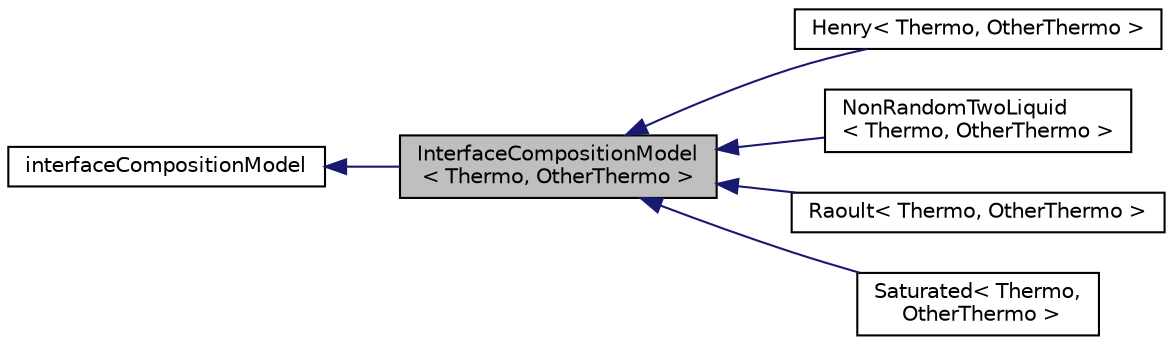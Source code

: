 digraph "InterfaceCompositionModel&lt; Thermo, OtherThermo &gt;"
{
  bgcolor="transparent";
  edge [fontname="Helvetica",fontsize="10",labelfontname="Helvetica",labelfontsize="10"];
  node [fontname="Helvetica",fontsize="10",shape=record];
  rankdir="LR";
  Node1 [label="InterfaceCompositionModel\l\< Thermo, OtherThermo \>",height=0.2,width=0.4,color="black", fillcolor="grey75", style="filled", fontcolor="black"];
  Node2 -> Node1 [dir="back",color="midnightblue",fontsize="10",style="solid",fontname="Helvetica"];
  Node2 [label="interfaceCompositionModel",height=0.2,width=0.4,color="black",URL="$a01139.html",tooltip="Generic base class for interface composition models. These models describe the composition in phase 1..."];
  Node1 -> Node3 [dir="back",color="midnightblue",fontsize="10",style="solid",fontname="Helvetica"];
  Node3 [label="Henry\< Thermo, OtherThermo \>",height=0.2,width=0.4,color="black",URL="$a00999.html"];
  Node1 -> Node4 [dir="back",color="midnightblue",fontsize="10",style="solid",fontname="Helvetica"];
  Node4 [label="NonRandomTwoLiquid\l\< Thermo, OtherThermo \>",height=0.2,width=0.4,color="black",URL="$a01621.html"];
  Node1 -> Node5 [dir="back",color="midnightblue",fontsize="10",style="solid",fontname="Helvetica"];
  Node5 [label="Raoult\< Thermo, OtherThermo \>",height=0.2,width=0.4,color="black",URL="$a02069.html"];
  Node1 -> Node6 [dir="back",color="midnightblue",fontsize="10",style="solid",fontname="Helvetica"];
  Node6 [label="Saturated\< Thermo,\l OtherThermo \>",height=0.2,width=0.4,color="black",URL="$a02234.html"];
}
